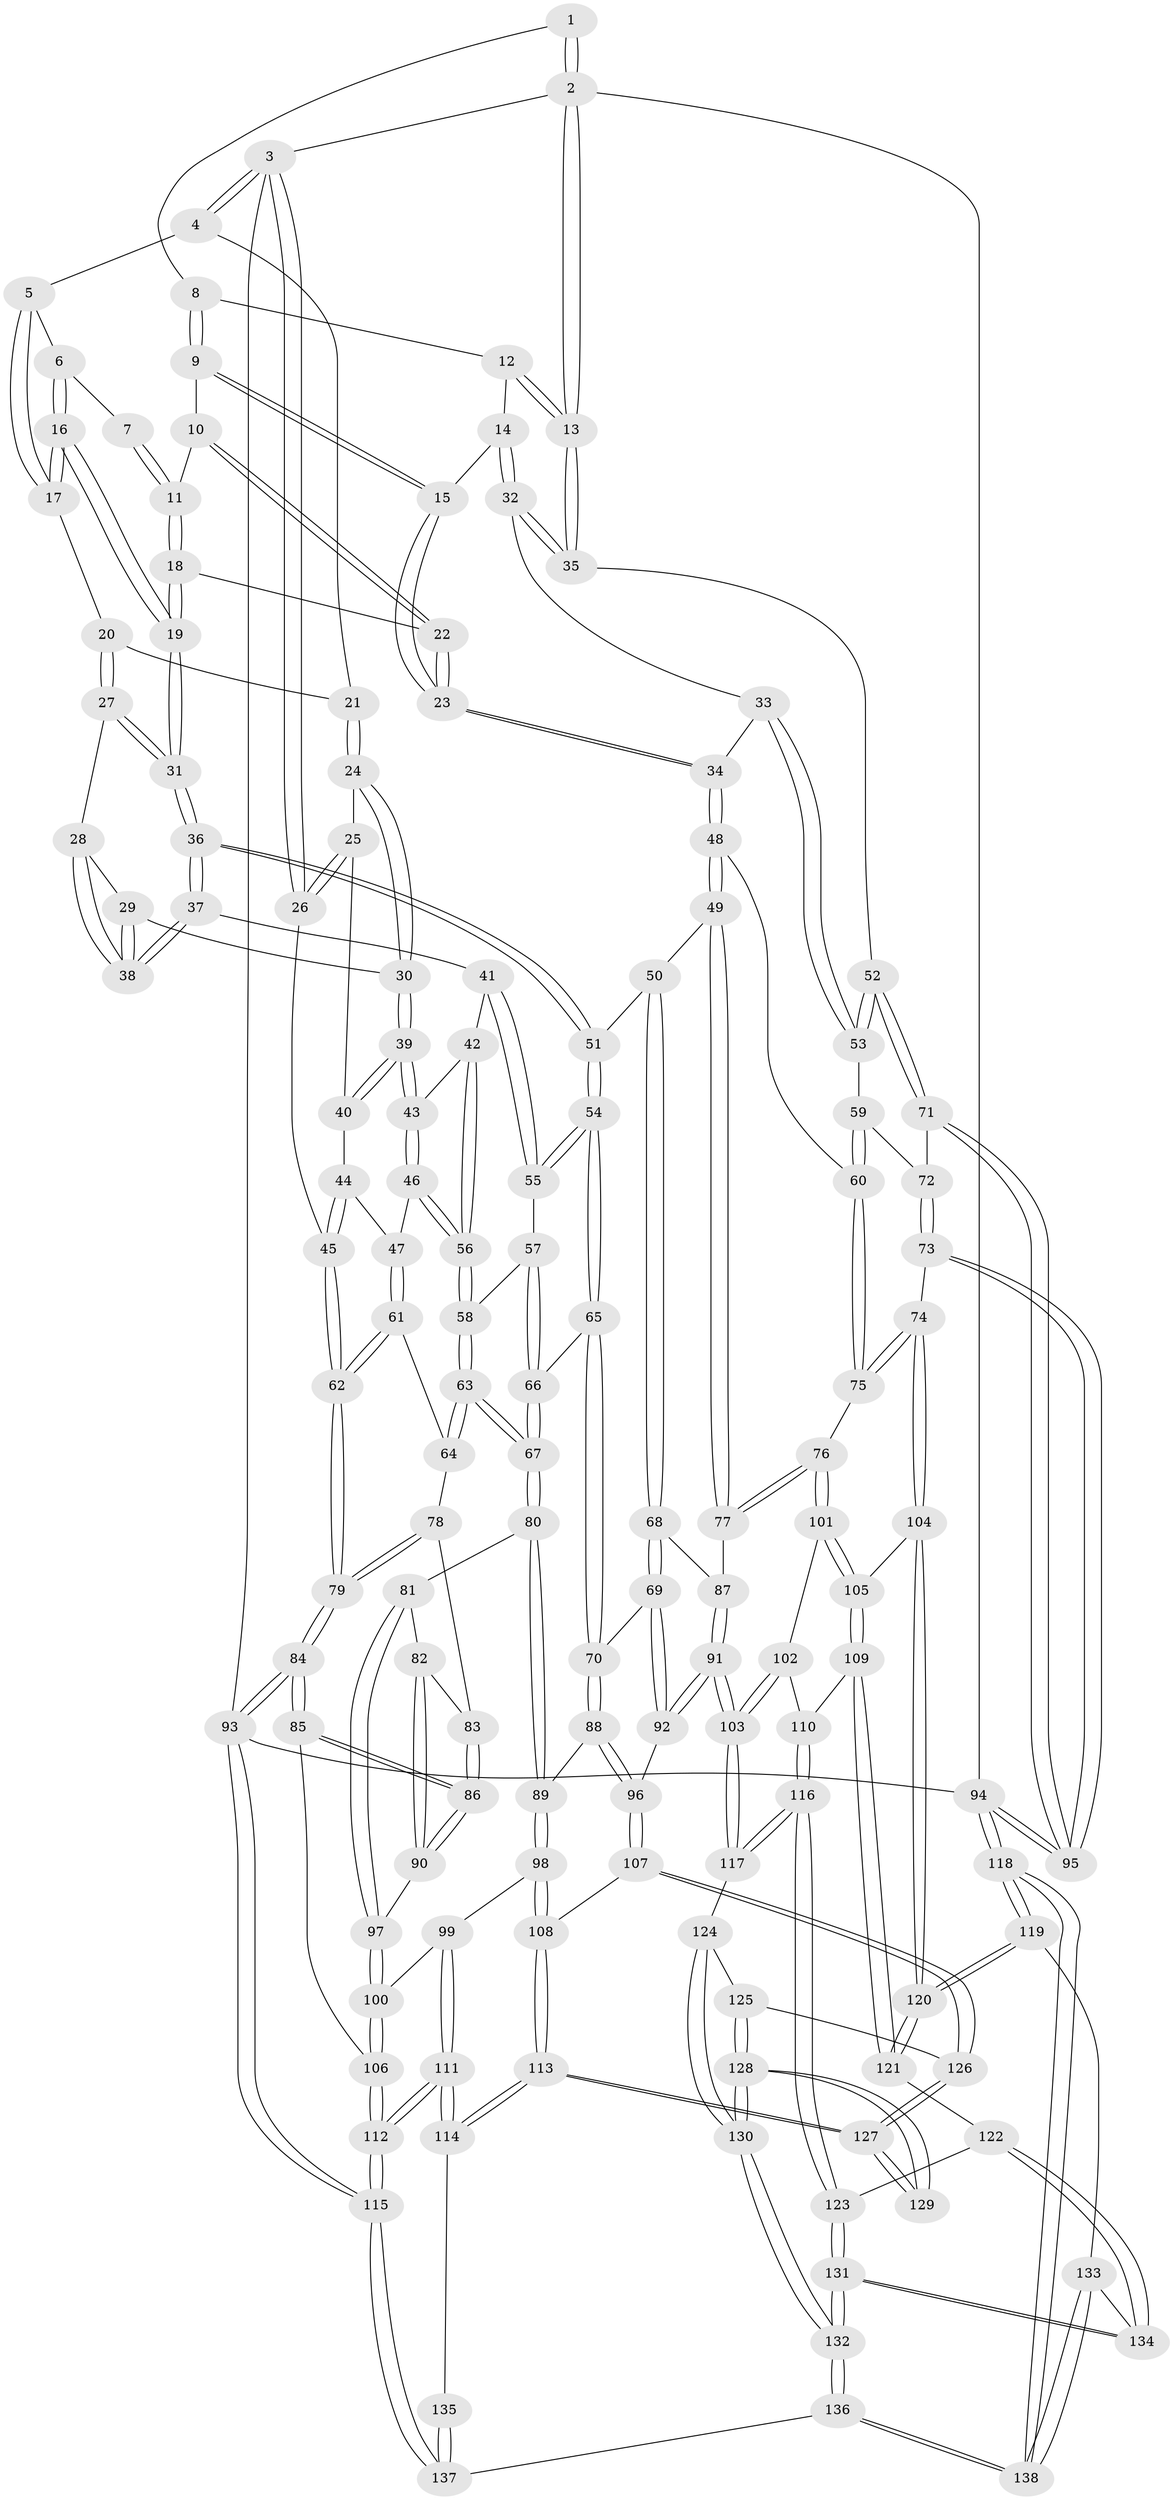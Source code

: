 // Generated by graph-tools (version 1.1) at 2025/38/03/09/25 02:38:30]
// undirected, 138 vertices, 342 edges
graph export_dot {
graph [start="1"]
  node [color=gray90,style=filled];
  1 [pos="+0.7484703069505647+0"];
  2 [pos="+1+0"];
  3 [pos="+0+0"];
  4 [pos="+0.2266209099663937+0"];
  5 [pos="+0.4894687936659425+0"];
  6 [pos="+0.5430853446096547+0"];
  7 [pos="+0.6110515343708738+0"];
  8 [pos="+0.7956636079609118+0"];
  9 [pos="+0.799704766008119+0.0825991855724747"];
  10 [pos="+0.7847452063184971+0.09078112422979606"];
  11 [pos="+0.6724008805133872+0.056437282161213395"];
  12 [pos="+0.9141698830289045+0.0397460864349699"];
  13 [pos="+1+0"];
  14 [pos="+0.8815444820590239+0.1426262852790731"];
  15 [pos="+0.8769984728654522+0.14128950906590898"];
  16 [pos="+0.5290401218084486+0.16680198527115203"];
  17 [pos="+0.40081188445980637+0.0767955269017168"];
  18 [pos="+0.6268810388449427+0.20725770130340987"];
  19 [pos="+0.5387557015035028+0.21318608784595097"];
  20 [pos="+0.27092269141574393+0.09684014852628808"];
  21 [pos="+0.22962471418596136+0.05458724892254462"];
  22 [pos="+0.6544175874425031+0.2127182048012629"];
  23 [pos="+0.7261613949759728+0.26786218290516284"];
  24 [pos="+0.1500711557184723+0.12183258529767142"];
  25 [pos="+0.018387216587227063+0.15419571082680977"];
  26 [pos="+0+0.13333193228449866"];
  27 [pos="+0.2980471798197979+0.14977278885950232"];
  28 [pos="+0.26165113743812596+0.21224328550364407"];
  29 [pos="+0.18586696960946747+0.24511103900951148"];
  30 [pos="+0.17178758466944824+0.24713069688824066"];
  31 [pos="+0.4731935137629565+0.28538566548780187"];
  32 [pos="+0.9873722554127926+0.21138651874444697"];
  33 [pos="+0.8838072889880273+0.2944299153579746"];
  34 [pos="+0.7502907158728187+0.30413613380665766"];
  35 [pos="+1+0.21293503520485457"];
  36 [pos="+0.46920786164060946+0.30059571245683536"];
  37 [pos="+0.27395913979365955+0.3213406558519816"];
  38 [pos="+0.2593989785212999+0.27421679151039985"];
  39 [pos="+0.15658571408305097+0.2796900727186516"];
  40 [pos="+0.11066009754686422+0.27273422350214893"];
  41 [pos="+0.2652962500532794+0.32750321651599645"];
  42 [pos="+0.2132239133599229+0.33501233122842883"];
  43 [pos="+0.1606907634837834+0.2896284771182266"];
  44 [pos="+0.07816522502196271+0.2997091398448942"];
  45 [pos="+0+0.30486932627405045"];
  46 [pos="+0.1091397517670879+0.3670750805936323"];
  47 [pos="+0.09382027982801232+0.37262904372527783"];
  48 [pos="+0.748490064236011+0.32026475777433244"];
  49 [pos="+0.6645093701841495+0.4594729483819692"];
  50 [pos="+0.49822664011166906+0.3662224135844062"];
  51 [pos="+0.47347631057782147+0.33871129724986776"];
  52 [pos="+1+0.3569847338752156"];
  53 [pos="+0.8909901185085025+0.4320410854847506"];
  54 [pos="+0.4189552556783761+0.4060840375373495"];
  55 [pos="+0.272936944830972+0.40347676822212303"];
  56 [pos="+0.1869534715140028+0.39399852438497873"];
  57 [pos="+0.2613566993358488+0.4274923284237028"];
  58 [pos="+0.18952022983527922+0.41500222277694926"];
  59 [pos="+0.874116163364842+0.4518044101622841"];
  60 [pos="+0.856826416460686+0.4620168840463246"];
  61 [pos="+0.07817659289323103+0.3878352550051389"];
  62 [pos="+0+0.3623193587834704"];
  63 [pos="+0.15339721100976803+0.4848538953229973"];
  64 [pos="+0.12149241693877891+0.4829017619262776"];
  65 [pos="+0.36534988709124105+0.4987335988209898"];
  66 [pos="+0.28672862290075773+0.48688057998718753"];
  67 [pos="+0.20267332291670273+0.531968494795857"];
  68 [pos="+0.5143099908857219+0.5351762326708293"];
  69 [pos="+0.4448399331859079+0.5722784596023982"];
  70 [pos="+0.3723473559671126+0.5318801055364684"];
  71 [pos="+1+0.45065195476744546"];
  72 [pos="+0.9428959639006194+0.4962390665774948"];
  73 [pos="+0.9942574738568427+0.653450334968325"];
  74 [pos="+0.955020339252778+0.662790064811663"];
  75 [pos="+0.8276806231025895+0.5069052112997399"];
  76 [pos="+0.7087725560971879+0.539556541528527"];
  77 [pos="+0.6899148840372206+0.5214065007802837"];
  78 [pos="+0.1049601708652097+0.4928018492824368"];
  79 [pos="+0+0.4560061160671575"];
  80 [pos="+0.20430836644133615+0.5614089598478185"];
  81 [pos="+0.15900937495700032+0.5921398642603811"];
  82 [pos="+0.1262541755828614+0.5910634144719873"];
  83 [pos="+0.09579010283457542+0.5170712945240906"];
  84 [pos="+0+0.6346235385696031"];
  85 [pos="+0+0.65076912436517"];
  86 [pos="+0.03796088230078656+0.6102326381304587"];
  87 [pos="+0.5536189131781308+0.5628660372055132"];
  88 [pos="+0.3322432872502482+0.608439097601766"];
  89 [pos="+0.2599091574701555+0.6354117699826698"];
  90 [pos="+0.08275664919328274+0.6060872285141847"];
  91 [pos="+0.5218634890947403+0.727059173320925"];
  92 [pos="+0.4900556478828475+0.7237048901321623"];
  93 [pos="+0+1"];
  94 [pos="+1+1"];
  95 [pos="+1+0.6336360553825786"];
  96 [pos="+0.4434403939161024+0.7369294315479364"];
  97 [pos="+0.14404403096333057+0.64531419592433"];
  98 [pos="+0.2554580194325844+0.6498395327150605"];
  99 [pos="+0.19977428409193984+0.7004634162722299"];
  100 [pos="+0.14539882063748313+0.6739184939876394"];
  101 [pos="+0.7070749033577207+0.623019190413852"];
  102 [pos="+0.7003695185286735+0.6303564120123738"];
  103 [pos="+0.5318842665918132+0.7317292635916729"];
  104 [pos="+0.9022346290532807+0.7113785596512002"];
  105 [pos="+0.8301367136491808+0.7101236906588229"];
  106 [pos="+0.04929146332878064+0.6964775651293718"];
  107 [pos="+0.4300335011138314+0.7478631362098656"];
  108 [pos="+0.35183805890350484+0.7827683588985582"];
  109 [pos="+0.7664491939556823+0.7854323034713513"];
  110 [pos="+0.7029654150036116+0.7612323755870052"];
  111 [pos="+0.18275251311835478+0.9137296776707041"];
  112 [pos="+0.17213680645517973+0.9234221442019633"];
  113 [pos="+0.270693657739618+0.8735142684162486"];
  114 [pos="+0.2652504456599748+0.8784966786317867"];
  115 [pos="+0+1"];
  116 [pos="+0.6010052039857791+0.8253397022339575"];
  117 [pos="+0.5679637118551347+0.7908031704674497"];
  118 [pos="+1+1"];
  119 [pos="+0.9235085518073747+0.9080274492026212"];
  120 [pos="+0.9129268109340772+0.8865596597198806"];
  121 [pos="+0.7621012649106862+0.8403544301511425"];
  122 [pos="+0.7231278220344148+0.8730678212020792"];
  123 [pos="+0.6068869266085969+0.8382620840530419"];
  124 [pos="+0.4918668053086606+0.8751007041608058"];
  125 [pos="+0.4483070533365594+0.8668673958289805"];
  126 [pos="+0.4430236921803461+0.8599577988006298"];
  127 [pos="+0.4199346694929248+0.8797168040783504"];
  128 [pos="+0.4602000201488418+0.9532454095874955"];
  129 [pos="+0.4317397982312+0.9416725898576536"];
  130 [pos="+0.47719464440435744+0.9661845307444652"];
  131 [pos="+0.576609035909053+0.9762986668926223"];
  132 [pos="+0.5412067011902129+1"];
  133 [pos="+0.74106561227763+0.9411720710300626"];
  134 [pos="+0.7379519195041074+0.9368403507066875"];
  135 [pos="+0.3804310323211063+0.9327578316260196"];
  136 [pos="+0.5433457773616792+1"];
  137 [pos="+0.39659371662695764+1"];
  138 [pos="+0.7827925975686569+1"];
  1 -- 2;
  1 -- 2;
  1 -- 8;
  2 -- 3;
  2 -- 13;
  2 -- 13;
  2 -- 94;
  3 -- 4;
  3 -- 4;
  3 -- 26;
  3 -- 26;
  3 -- 93;
  4 -- 5;
  4 -- 21;
  5 -- 6;
  5 -- 17;
  5 -- 17;
  6 -- 7;
  6 -- 16;
  6 -- 16;
  7 -- 11;
  7 -- 11;
  8 -- 9;
  8 -- 9;
  8 -- 12;
  9 -- 10;
  9 -- 15;
  9 -- 15;
  10 -- 11;
  10 -- 22;
  10 -- 22;
  11 -- 18;
  11 -- 18;
  12 -- 13;
  12 -- 13;
  12 -- 14;
  13 -- 35;
  13 -- 35;
  14 -- 15;
  14 -- 32;
  14 -- 32;
  15 -- 23;
  15 -- 23;
  16 -- 17;
  16 -- 17;
  16 -- 19;
  16 -- 19;
  17 -- 20;
  18 -- 19;
  18 -- 19;
  18 -- 22;
  19 -- 31;
  19 -- 31;
  20 -- 21;
  20 -- 27;
  20 -- 27;
  21 -- 24;
  21 -- 24;
  22 -- 23;
  22 -- 23;
  23 -- 34;
  23 -- 34;
  24 -- 25;
  24 -- 30;
  24 -- 30;
  25 -- 26;
  25 -- 26;
  25 -- 40;
  26 -- 45;
  27 -- 28;
  27 -- 31;
  27 -- 31;
  28 -- 29;
  28 -- 38;
  28 -- 38;
  29 -- 30;
  29 -- 38;
  29 -- 38;
  30 -- 39;
  30 -- 39;
  31 -- 36;
  31 -- 36;
  32 -- 33;
  32 -- 35;
  32 -- 35;
  33 -- 34;
  33 -- 53;
  33 -- 53;
  34 -- 48;
  34 -- 48;
  35 -- 52;
  36 -- 37;
  36 -- 37;
  36 -- 51;
  36 -- 51;
  37 -- 38;
  37 -- 38;
  37 -- 41;
  39 -- 40;
  39 -- 40;
  39 -- 43;
  39 -- 43;
  40 -- 44;
  41 -- 42;
  41 -- 55;
  41 -- 55;
  42 -- 43;
  42 -- 56;
  42 -- 56;
  43 -- 46;
  43 -- 46;
  44 -- 45;
  44 -- 45;
  44 -- 47;
  45 -- 62;
  45 -- 62;
  46 -- 47;
  46 -- 56;
  46 -- 56;
  47 -- 61;
  47 -- 61;
  48 -- 49;
  48 -- 49;
  48 -- 60;
  49 -- 50;
  49 -- 77;
  49 -- 77;
  50 -- 51;
  50 -- 68;
  50 -- 68;
  51 -- 54;
  51 -- 54;
  52 -- 53;
  52 -- 53;
  52 -- 71;
  52 -- 71;
  53 -- 59;
  54 -- 55;
  54 -- 55;
  54 -- 65;
  54 -- 65;
  55 -- 57;
  56 -- 58;
  56 -- 58;
  57 -- 58;
  57 -- 66;
  57 -- 66;
  58 -- 63;
  58 -- 63;
  59 -- 60;
  59 -- 60;
  59 -- 72;
  60 -- 75;
  60 -- 75;
  61 -- 62;
  61 -- 62;
  61 -- 64;
  62 -- 79;
  62 -- 79;
  63 -- 64;
  63 -- 64;
  63 -- 67;
  63 -- 67;
  64 -- 78;
  65 -- 66;
  65 -- 70;
  65 -- 70;
  66 -- 67;
  66 -- 67;
  67 -- 80;
  67 -- 80;
  68 -- 69;
  68 -- 69;
  68 -- 87;
  69 -- 70;
  69 -- 92;
  69 -- 92;
  70 -- 88;
  70 -- 88;
  71 -- 72;
  71 -- 95;
  71 -- 95;
  72 -- 73;
  72 -- 73;
  73 -- 74;
  73 -- 95;
  73 -- 95;
  74 -- 75;
  74 -- 75;
  74 -- 104;
  74 -- 104;
  75 -- 76;
  76 -- 77;
  76 -- 77;
  76 -- 101;
  76 -- 101;
  77 -- 87;
  78 -- 79;
  78 -- 79;
  78 -- 83;
  79 -- 84;
  79 -- 84;
  80 -- 81;
  80 -- 89;
  80 -- 89;
  81 -- 82;
  81 -- 97;
  81 -- 97;
  82 -- 83;
  82 -- 90;
  82 -- 90;
  83 -- 86;
  83 -- 86;
  84 -- 85;
  84 -- 85;
  84 -- 93;
  84 -- 93;
  85 -- 86;
  85 -- 86;
  85 -- 106;
  86 -- 90;
  86 -- 90;
  87 -- 91;
  87 -- 91;
  88 -- 89;
  88 -- 96;
  88 -- 96;
  89 -- 98;
  89 -- 98;
  90 -- 97;
  91 -- 92;
  91 -- 92;
  91 -- 103;
  91 -- 103;
  92 -- 96;
  93 -- 115;
  93 -- 115;
  93 -- 94;
  94 -- 95;
  94 -- 95;
  94 -- 118;
  94 -- 118;
  96 -- 107;
  96 -- 107;
  97 -- 100;
  97 -- 100;
  98 -- 99;
  98 -- 108;
  98 -- 108;
  99 -- 100;
  99 -- 111;
  99 -- 111;
  100 -- 106;
  100 -- 106;
  101 -- 102;
  101 -- 105;
  101 -- 105;
  102 -- 103;
  102 -- 103;
  102 -- 110;
  103 -- 117;
  103 -- 117;
  104 -- 105;
  104 -- 120;
  104 -- 120;
  105 -- 109;
  105 -- 109;
  106 -- 112;
  106 -- 112;
  107 -- 108;
  107 -- 126;
  107 -- 126;
  108 -- 113;
  108 -- 113;
  109 -- 110;
  109 -- 121;
  109 -- 121;
  110 -- 116;
  110 -- 116;
  111 -- 112;
  111 -- 112;
  111 -- 114;
  111 -- 114;
  112 -- 115;
  112 -- 115;
  113 -- 114;
  113 -- 114;
  113 -- 127;
  113 -- 127;
  114 -- 135;
  115 -- 137;
  115 -- 137;
  116 -- 117;
  116 -- 117;
  116 -- 123;
  116 -- 123;
  117 -- 124;
  118 -- 119;
  118 -- 119;
  118 -- 138;
  118 -- 138;
  119 -- 120;
  119 -- 120;
  119 -- 133;
  120 -- 121;
  120 -- 121;
  121 -- 122;
  122 -- 123;
  122 -- 134;
  122 -- 134;
  123 -- 131;
  123 -- 131;
  124 -- 125;
  124 -- 130;
  124 -- 130;
  125 -- 126;
  125 -- 128;
  125 -- 128;
  126 -- 127;
  126 -- 127;
  127 -- 129;
  127 -- 129;
  128 -- 129;
  128 -- 129;
  128 -- 130;
  128 -- 130;
  130 -- 132;
  130 -- 132;
  131 -- 132;
  131 -- 132;
  131 -- 134;
  131 -- 134;
  132 -- 136;
  132 -- 136;
  133 -- 134;
  133 -- 138;
  133 -- 138;
  135 -- 137;
  135 -- 137;
  136 -- 137;
  136 -- 138;
  136 -- 138;
}
